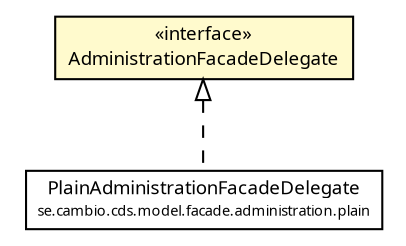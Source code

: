 #!/usr/local/bin/dot
#
# Class diagram 
# Generated by UMLGraph version R5_6 (http://www.umlgraph.org/)
#

digraph G {
	edge [fontname="Trebuchet MS",fontsize=10,labelfontname="Trebuchet MS",labelfontsize=10];
	node [fontname="Trebuchet MS",fontsize=10,shape=plaintext];
	nodesep=0.25;
	ranksep=0.5;
	// se.cambio.cds.model.facade.administration.delegate.AdministrationFacadeDelegate
	c70601 [label=<<table title="se.cambio.cds.model.facade.administration.delegate.AdministrationFacadeDelegate" border="0" cellborder="1" cellspacing="0" cellpadding="2" port="p" bgcolor="lemonChiffon" href="./AdministrationFacadeDelegate.html">
		<tr><td><table border="0" cellspacing="0" cellpadding="1">
<tr><td align="center" balign="center"> &#171;interface&#187; </td></tr>
<tr><td align="center" balign="center"><font face="Trebuchet MS"> AdministrationFacadeDelegate </font></td></tr>
		</table></td></tr>
		</table>>, URL="./AdministrationFacadeDelegate.html", fontname="Trebuchet MS", fontcolor="black", fontsize=9.0];
	// se.cambio.cds.model.facade.administration.plain.PlainAdministrationFacadeDelegate
	c70606 [label=<<table title="se.cambio.cds.model.facade.administration.plain.PlainAdministrationFacadeDelegate" border="0" cellborder="1" cellspacing="0" cellpadding="2" port="p" href="../plain/PlainAdministrationFacadeDelegate.html">
		<tr><td><table border="0" cellspacing="0" cellpadding="1">
<tr><td align="center" balign="center"><font face="Trebuchet MS"> PlainAdministrationFacadeDelegate </font></td></tr>
<tr><td align="center" balign="center"><font face="Trebuchet MS" point-size="7.0"> se.cambio.cds.model.facade.administration.plain </font></td></tr>
		</table></td></tr>
		</table>>, URL="../plain/PlainAdministrationFacadeDelegate.html", fontname="Trebuchet MS", fontcolor="black", fontsize=9.0];
	//se.cambio.cds.model.facade.administration.plain.PlainAdministrationFacadeDelegate implements se.cambio.cds.model.facade.administration.delegate.AdministrationFacadeDelegate
	c70601:p -> c70606:p [dir=back,arrowtail=empty,style=dashed];
}

